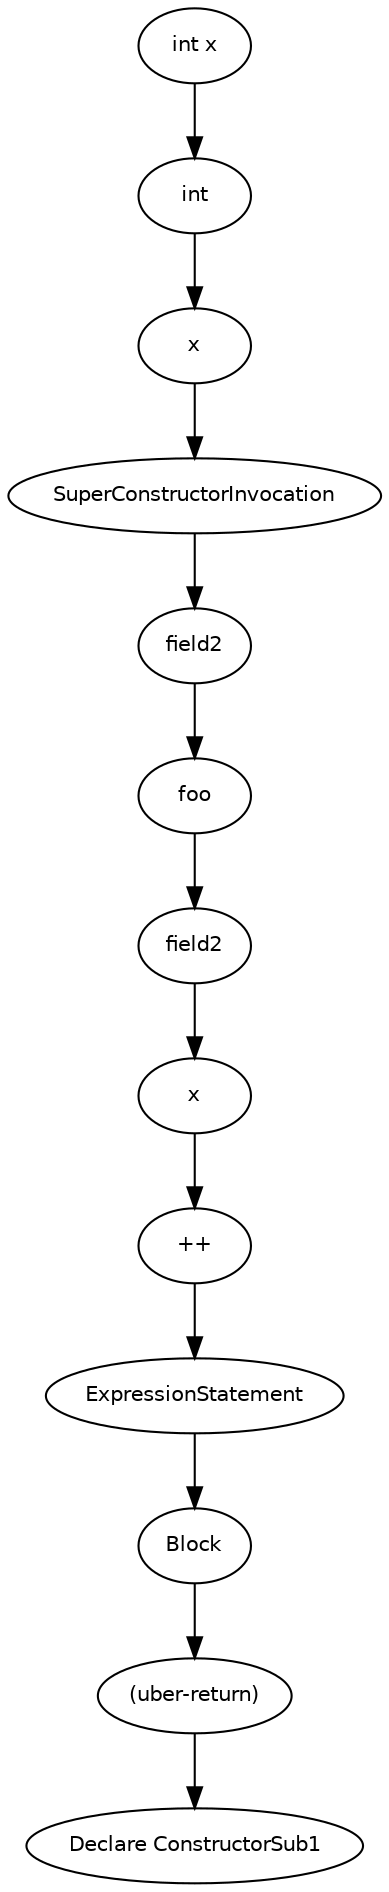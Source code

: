 digraph ConstructorSub1 {
  21 [
    label = Block,
    fontname = Helvetica,
    fontsize = 10
  ];
  19 [
    label = "++",
    fontname = Helvetica,
    fontsize = 10
  ];
  18 [
    label = ExpressionStatement,
    fontname = Helvetica,
    fontsize = 10
  ];
  20 [
    label = x,
    fontname = Helvetica,
    fontsize = 10
  ];
  17 [
    label = SuperConstructorInvocation,
    fontname = Helvetica,
    fontsize = 10
  ];
  8 [
    label = foo,
    fontname = Helvetica,
    fontsize = 10
  ];
  16 [
    label = x,
    fontname = Helvetica,
    fontsize = 10
  ];
  7 [
    label = field2,
    fontname = Helvetica,
    fontsize = 10
  ];
  15 [
    label = int,
    fontname = Helvetica,
    fontsize = 10
  ];
  6 [
    label = field2,
    fontname = Helvetica,
    fontsize = 10
  ];
  14 [
    label = "int x",
    fontname = Helvetica,
    fontsize = 10
  ];
  2 [
    label = "(uber-return)",
    fontname = Helvetica,
    fontsize = 10
  ];
  0 [
    label = "Declare ConstructorSub1",
    fontname = Helvetica,
    fontsize = 10
  ];
  15 -> 16 [
    label = ""
  ];
  19 -> 18 [
    label = ""
  ];
  2 -> 0 [
    label = ""
  ];
  8 -> 7 [
    label = ""
  ];
  16 -> 17 [
    label = ""
  ];
  21 -> 2 [
    label = ""
  ];
  20 -> 19 [
    label = ""
  ];
  14 -> 15 [
    label = ""
  ];
  6 -> 8 [
    label = ""
  ];
  18 -> 21 [
    label = ""
  ];
  7 -> 20 [
    label = ""
  ];
  17 -> 6 [
    label = ""
  ];
}
